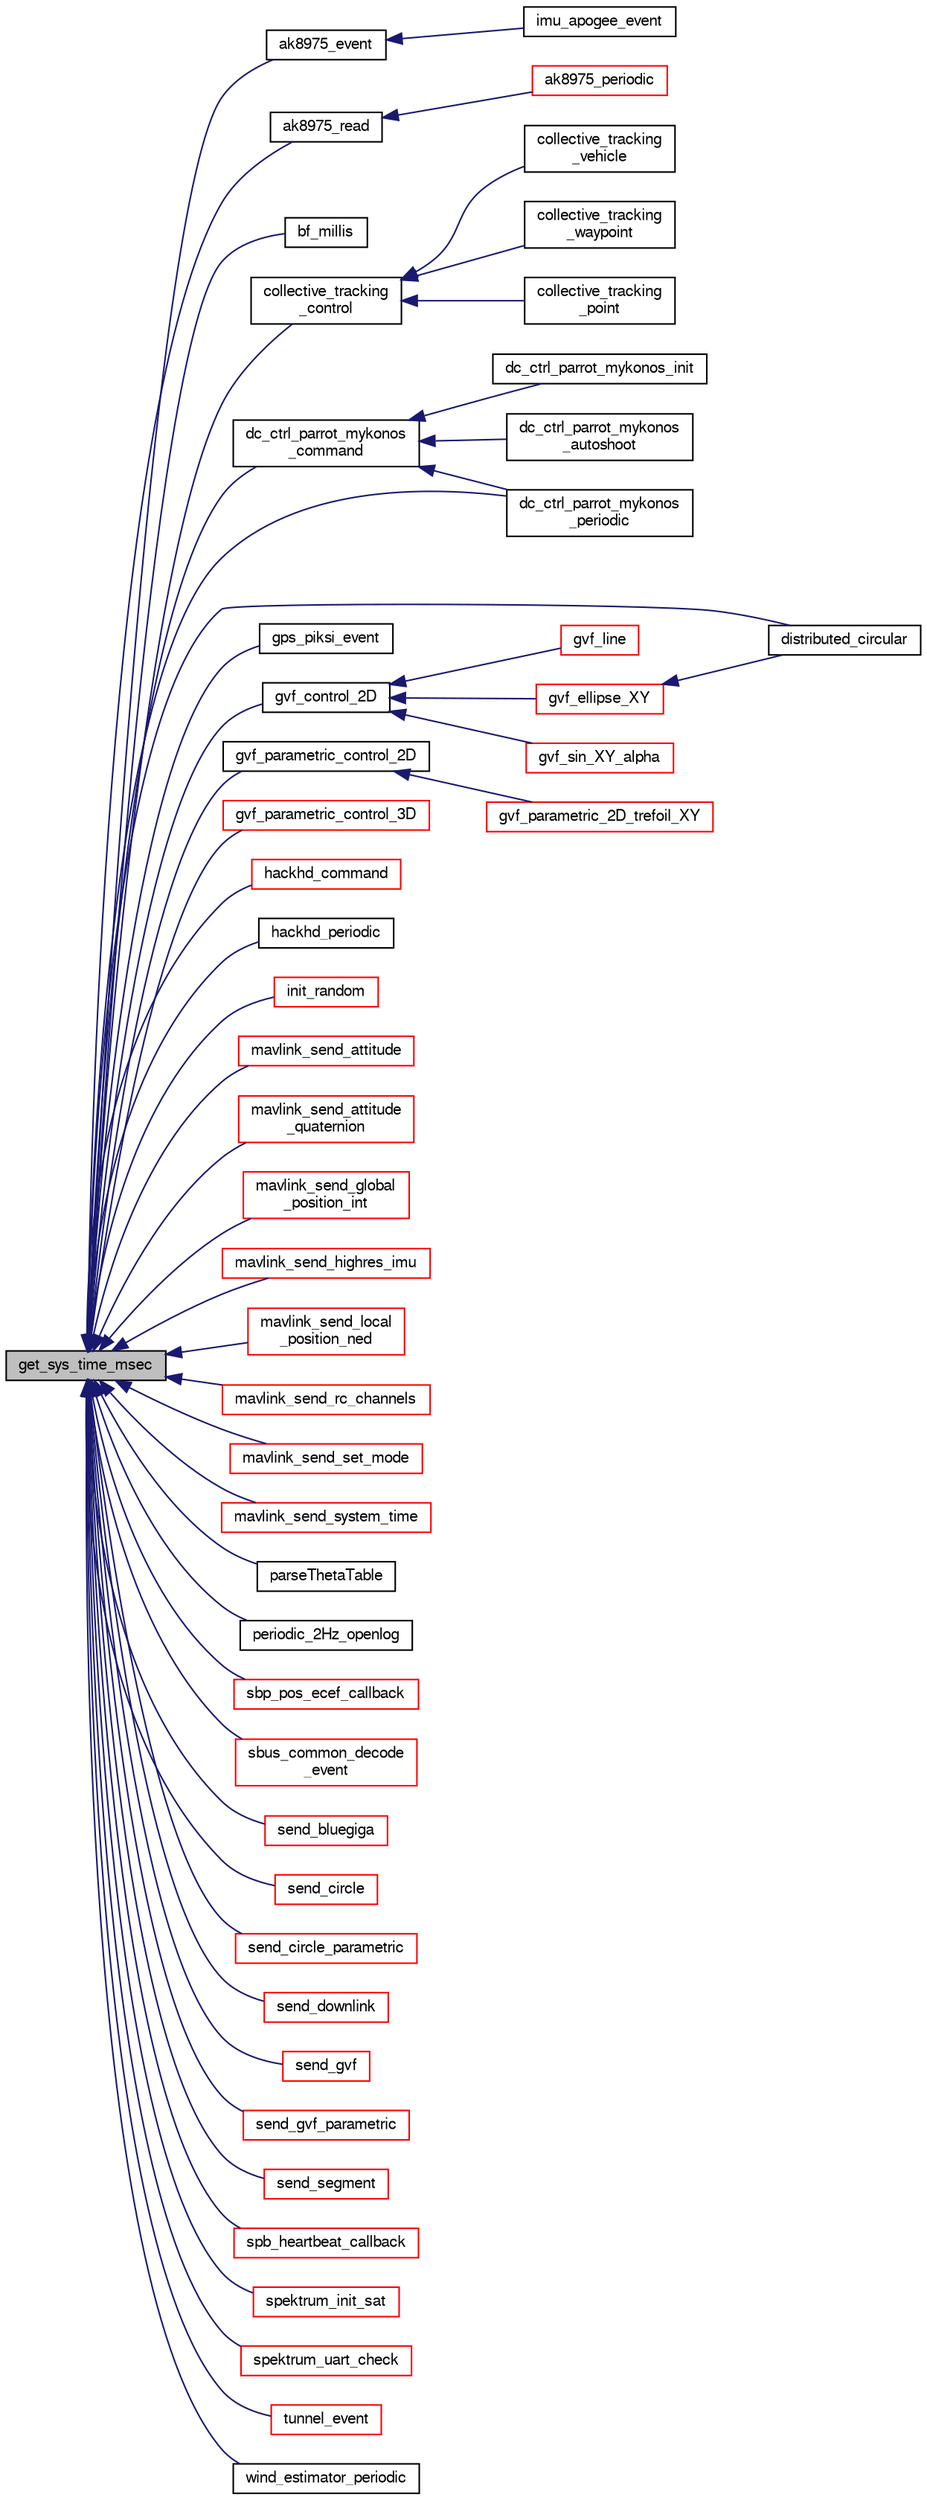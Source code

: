digraph "get_sys_time_msec"
{
  edge [fontname="FreeSans",fontsize="10",labelfontname="FreeSans",labelfontsize="10"];
  node [fontname="FreeSans",fontsize="10",shape=record];
  rankdir="LR";
  Node1 [label="get_sys_time_msec",height=0.2,width=0.4,color="black", fillcolor="grey75", style="filled", fontcolor="black"];
  Node1 -> Node2 [dir="back",color="midnightblue",fontsize="10",style="solid",fontname="FreeSans"];
  Node2 [label="ak8975_event",height=0.2,width=0.4,color="black", fillcolor="white", style="filled",URL="$ak8975_8h.html#ab0f5eefeb80614ad955e79f5b34819eb"];
  Node2 -> Node3 [dir="back",color="midnightblue",fontsize="10",style="solid",fontname="FreeSans"];
  Node3 [label="imu_apogee_event",height=0.2,width=0.4,color="black", fillcolor="white", style="filled",URL="$imu__apogee_8h.html#a60395d55d1c3bbb3773a3bc79f210884"];
  Node1 -> Node4 [dir="back",color="midnightblue",fontsize="10",style="solid",fontname="FreeSans"];
  Node4 [label="ak8975_read",height=0.2,width=0.4,color="black", fillcolor="white", style="filled",URL="$ak8975_8h.html#a25e38416f60c0c4259422d2a6fc48ebc"];
  Node4 -> Node5 [dir="back",color="midnightblue",fontsize="10",style="solid",fontname="FreeSans"];
  Node5 [label="ak8975_periodic",height=0.2,width=0.4,color="red", fillcolor="white", style="filled",URL="$ak8975_8h.html#a7b73b518a35a483897c7b6691fdeb86d",tooltip="convenience function: read or start configuration if not already initialized "];
  Node1 -> Node6 [dir="back",color="midnightblue",fontsize="10",style="solid",fontname="FreeSans"];
  Node6 [label="bf_millis",height=0.2,width=0.4,color="black", fillcolor="white", style="filled",URL="$cc2500__compat_8h.html#aa2dc70526e6d3d2eb6c4c392835bdcd7"];
  Node1 -> Node7 [dir="back",color="midnightblue",fontsize="10",style="solid",fontname="FreeSans"];
  Node7 [label="collective_tracking\l_control",height=0.2,width=0.4,color="black", fillcolor="white", style="filled",URL="$ctc_8h.html#a03d5c465a0472d27b89a510004d97daa"];
  Node7 -> Node8 [dir="back",color="midnightblue",fontsize="10",style="solid",fontname="FreeSans"];
  Node8 [label="collective_tracking\l_vehicle",height=0.2,width=0.4,color="black", fillcolor="white", style="filled",URL="$ctc_8h.html#a41ca7da4e74a84c337b7713fddec8e72"];
  Node7 -> Node9 [dir="back",color="midnightblue",fontsize="10",style="solid",fontname="FreeSans"];
  Node9 [label="collective_tracking\l_waypoint",height=0.2,width=0.4,color="black", fillcolor="white", style="filled",URL="$ctc_8h.html#a451e8b5e8f347609d956627d23fd696c"];
  Node7 -> Node10 [dir="back",color="midnightblue",fontsize="10",style="solid",fontname="FreeSans"];
  Node10 [label="collective_tracking\l_point",height=0.2,width=0.4,color="black", fillcolor="white", style="filled",URL="$ctc_8h.html#af71daf9fe6be839881aea3db9e8ba838"];
  Node1 -> Node11 [dir="back",color="midnightblue",fontsize="10",style="solid",fontname="FreeSans"];
  Node11 [label="dc_ctrl_parrot_mykonos\l_command",height=0.2,width=0.4,color="black", fillcolor="white", style="filled",URL="$dc__ctrl__parrot__mykonos_8h.html#ada25bf7434ae8e4368a55698a470b1c6"];
  Node11 -> Node12 [dir="back",color="midnightblue",fontsize="10",style="solid",fontname="FreeSans"];
  Node12 [label="dc_ctrl_parrot_mykonos_init",height=0.2,width=0.4,color="black", fillcolor="white", style="filled",URL="$dc__ctrl__parrot__mykonos_8h.html#a5f12cc642fc45d8ef0382632277ce0d4"];
  Node11 -> Node13 [dir="back",color="midnightblue",fontsize="10",style="solid",fontname="FreeSans"];
  Node13 [label="dc_ctrl_parrot_mykonos\l_periodic",height=0.2,width=0.4,color="black", fillcolor="white", style="filled",URL="$dc__ctrl__parrot__mykonos_8h.html#ae52444c010f1799ff182538c5c059355"];
  Node11 -> Node14 [dir="back",color="midnightblue",fontsize="10",style="solid",fontname="FreeSans"];
  Node14 [label="dc_ctrl_parrot_mykonos\l_autoshoot",height=0.2,width=0.4,color="black", fillcolor="white", style="filled",URL="$dc__ctrl__parrot__mykonos_8h.html#a4b0793ac6b99c52fcfd7fa9fda02cfda"];
  Node1 -> Node13 [dir="back",color="midnightblue",fontsize="10",style="solid",fontname="FreeSans"];
  Node1 -> Node15 [dir="back",color="midnightblue",fontsize="10",style="solid",fontname="FreeSans"];
  Node15 [label="distributed_circular",height=0.2,width=0.4,color="black", fillcolor="white", style="filled",URL="$dcf_8h.html#af9b1e37124f7524c47f9e4621d1e7c98"];
  Node1 -> Node16 [dir="back",color="midnightblue",fontsize="10",style="solid",fontname="FreeSans"];
  Node16 [label="gps_piksi_event",height=0.2,width=0.4,color="black", fillcolor="white", style="filled",URL="$gps__piksi_8h.html#a2a11e7df7bcc31ab10141f020bd6f729"];
  Node1 -> Node17 [dir="back",color="midnightblue",fontsize="10",style="solid",fontname="FreeSans"];
  Node17 [label="gvf_control_2D",height=0.2,width=0.4,color="black", fillcolor="white", style="filled",URL="$gvf_8h.html#abb4d98f4686f18ac9111291ba7afda77"];
  Node17 -> Node18 [dir="back",color="midnightblue",fontsize="10",style="solid",fontname="FreeSans"];
  Node18 [label="gvf_line",height=0.2,width=0.4,color="red", fillcolor="white", style="filled",URL="$gvf_8c.html#aca22fe13ba4f5c352bb27b001010c43f"];
  Node17 -> Node19 [dir="back",color="midnightblue",fontsize="10",style="solid",fontname="FreeSans"];
  Node19 [label="gvf_ellipse_XY",height=0.2,width=0.4,color="red", fillcolor="white", style="filled",URL="$gvf_8h.html#ad4ac74c3e1ae77e925a16e7f6ca93c34"];
  Node19 -> Node15 [dir="back",color="midnightblue",fontsize="10",style="solid",fontname="FreeSans"];
  Node17 -> Node20 [dir="back",color="midnightblue",fontsize="10",style="solid",fontname="FreeSans"];
  Node20 [label="gvf_sin_XY_alpha",height=0.2,width=0.4,color="red", fillcolor="white", style="filled",URL="$gvf_8h.html#a9af1a61d98cb2c59282573ecadeb364d"];
  Node1 -> Node21 [dir="back",color="midnightblue",fontsize="10",style="solid",fontname="FreeSans"];
  Node21 [label="gvf_parametric_control_2D",height=0.2,width=0.4,color="black", fillcolor="white", style="filled",URL="$gvf__parametric_8h.html#a0bf257db90fb490ee9a81e2b11bf4ff0"];
  Node21 -> Node22 [dir="back",color="midnightblue",fontsize="10",style="solid",fontname="FreeSans"];
  Node22 [label="gvf_parametric_2D_trefoil_XY",height=0.2,width=0.4,color="red", fillcolor="white", style="filled",URL="$gvf__parametric_8h.html#a6c8f08d6af72cdf0464bb4e5d045e468",tooltip="2D TRAJECTORIES "];
  Node1 -> Node23 [dir="back",color="midnightblue",fontsize="10",style="solid",fontname="FreeSans"];
  Node23 [label="gvf_parametric_control_3D",height=0.2,width=0.4,color="red", fillcolor="white", style="filled",URL="$gvf__parametric_8h.html#a03440442b6ccf59e11311446f386186e"];
  Node1 -> Node24 [dir="back",color="midnightblue",fontsize="10",style="solid",fontname="FreeSans"];
  Node24 [label="hackhd_command",height=0.2,width=0.4,color="red", fillcolor="white", style="filled",URL="$hackhd_8h.html#af32d92b29b1c7179834f3877c59069d1"];
  Node1 -> Node25 [dir="back",color="midnightblue",fontsize="10",style="solid",fontname="FreeSans"];
  Node25 [label="hackhd_periodic",height=0.2,width=0.4,color="black", fillcolor="white", style="filled",URL="$hackhd_8h.html#ac07236a110fadf7ca828e1c2969b4c06"];
  Node1 -> Node26 [dir="back",color="midnightblue",fontsize="10",style="solid",fontname="FreeSans"];
  Node26 [label="init_random",height=0.2,width=0.4,color="red", fillcolor="white", style="filled",URL="$pprz__random_8h.html#a694be11ffe08b609fe1b268a9e469aa2"];
  Node1 -> Node27 [dir="back",color="midnightblue",fontsize="10",style="solid",fontname="FreeSans"];
  Node27 [label="mavlink_send_attitude",height=0.2,width=0.4,color="red", fillcolor="white", style="filled",URL="$mavlink_8c.html#acf9dbe1c46aa63331ca93c34f1a73a9a",tooltip="Send the attitude. "];
  Node1 -> Node28 [dir="back",color="midnightblue",fontsize="10",style="solid",fontname="FreeSans"];
  Node28 [label="mavlink_send_attitude\l_quaternion",height=0.2,width=0.4,color="red", fillcolor="white", style="filled",URL="$mavlink_8c.html#a6a99bc39299168db89d0b0ad07375cfb"];
  Node1 -> Node29 [dir="back",color="midnightblue",fontsize="10",style="solid",fontname="FreeSans"];
  Node29 [label="mavlink_send_global\l_position_int",height=0.2,width=0.4,color="red", fillcolor="white", style="filled",URL="$mavlink_8c.html#a69b29097db843b873c8b348c837cfd03"];
  Node1 -> Node30 [dir="back",color="midnightblue",fontsize="10",style="solid",fontname="FreeSans"];
  Node30 [label="mavlink_send_highres_imu",height=0.2,width=0.4,color="red", fillcolor="white", style="filled",URL="$jevois__mavlink_8c.html#aab409a1c2cff3fdcd6338918e3d7c17c"];
  Node1 -> Node31 [dir="back",color="midnightblue",fontsize="10",style="solid",fontname="FreeSans"];
  Node31 [label="mavlink_send_local\l_position_ned",height=0.2,width=0.4,color="red", fillcolor="white", style="filled",URL="$mavlink_8c.html#acf27b8ebaf73137224cee8453df530a8"];
  Node1 -> Node32 [dir="back",color="midnightblue",fontsize="10",style="solid",fontname="FreeSans"];
  Node32 [label="mavlink_send_rc_channels",height=0.2,width=0.4,color="red", fillcolor="white", style="filled",URL="$mavlink_8c.html#aa724c38fa2b73a866f85cf747f3bc72f"];
  Node1 -> Node33 [dir="back",color="midnightblue",fontsize="10",style="solid",fontname="FreeSans"];
  Node33 [label="mavlink_send_set_mode",height=0.2,width=0.4,color="red", fillcolor="white", style="filled",URL="$jevois__mavlink_8c.html#a6ce7b0cb528d8cbd69451a201f83c1f5"];
  Node1 -> Node34 [dir="back",color="midnightblue",fontsize="10",style="solid",fontname="FreeSans"];
  Node34 [label="mavlink_send_system_time",height=0.2,width=0.4,color="red", fillcolor="white", style="filled",URL="$mavlink_8c.html#a160010097f6fb718c579d8470a9d72cf",tooltip="Send SYSTEM_TIME. "];
  Node1 -> Node35 [dir="back",color="midnightblue",fontsize="10",style="solid",fontname="FreeSans"];
  Node35 [label="parseThetaTable",height=0.2,width=0.4,color="black", fillcolor="white", style="filled",URL="$dcf_8h.html#a8cddd90483f6005768648781de1fda56"];
  Node1 -> Node36 [dir="back",color="midnightblue",fontsize="10",style="solid",fontname="FreeSans"];
  Node36 [label="periodic_2Hz_openlog",height=0.2,width=0.4,color="black", fillcolor="white", style="filled",URL="$openlog_8h.html#ab34b243a201c81bc8858b79c2c37bb58"];
  Node1 -> Node37 [dir="back",color="midnightblue",fontsize="10",style="solid",fontname="FreeSans"];
  Node37 [label="sbp_pos_ecef_callback",height=0.2,width=0.4,color="red", fillcolor="white", style="filled",URL="$gps__piksi_8c.html#adc6ac5fcbd5eb39085654a667030c5b7"];
  Node1 -> Node38 [dir="back",color="midnightblue",fontsize="10",style="solid",fontname="FreeSans"];
  Node38 [label="sbus_common_decode\l_event",height=0.2,width=0.4,color="red", fillcolor="white", style="filled",URL="$sbus__common_8h.html#ae8a17057cacb6e3b645d16793db3e21f",tooltip="Decoding event function. "];
  Node1 -> Node39 [dir="back",color="midnightblue",fontsize="10",style="solid",fontname="FreeSans"];
  Node39 [label="send_bluegiga",height=0.2,width=0.4,color="red", fillcolor="white", style="filled",URL="$bluegiga_8c.html#a165b54a5aa12b2f3b4870838bdcd40e9"];
  Node1 -> Node40 [dir="back",color="midnightblue",fontsize="10",style="solid",fontname="FreeSans"];
  Node40 [label="send_circle",height=0.2,width=0.4,color="red", fillcolor="white", style="filled",URL="$gvf_8c.html#a85eca54f8ec2b08e0bbf90661612ed7c"];
  Node1 -> Node41 [dir="back",color="midnightblue",fontsize="10",style="solid",fontname="FreeSans"];
  Node41 [label="send_circle_parametric",height=0.2,width=0.4,color="red", fillcolor="white", style="filled",URL="$gvf__parametric_8cpp.html#ad0e2c86a9c62da247455753eef1bbb16"];
  Node1 -> Node42 [dir="back",color="midnightblue",fontsize="10",style="solid",fontname="FreeSans"];
  Node42 [label="send_downlink",height=0.2,width=0.4,color="red", fillcolor="white", style="filled",URL="$downlink_8c.html#af23b2b19aabf230dd8e4bb719c3d4f34"];
  Node1 -> Node43 [dir="back",color="midnightblue",fontsize="10",style="solid",fontname="FreeSans"];
  Node43 [label="send_gvf",height=0.2,width=0.4,color="red", fillcolor="white", style="filled",URL="$gvf_8c.html#a7a131ef55dab41432c867c190f721656"];
  Node1 -> Node44 [dir="back",color="midnightblue",fontsize="10",style="solid",fontname="FreeSans"];
  Node44 [label="send_gvf_parametric",height=0.2,width=0.4,color="red", fillcolor="white", style="filled",URL="$gvf__parametric_8cpp.html#a86e19a8931ddd3bff1444785e073677d"];
  Node1 -> Node45 [dir="back",color="midnightblue",fontsize="10",style="solid",fontname="FreeSans"];
  Node45 [label="send_segment",height=0.2,width=0.4,color="red", fillcolor="white", style="filled",URL="$gvf_8c.html#aba649a025aa04b4a2ed1a655b1aa8cbc"];
  Node1 -> Node46 [dir="back",color="midnightblue",fontsize="10",style="solid",fontname="FreeSans"];
  Node46 [label="spb_heartbeat_callback",height=0.2,width=0.4,color="red", fillcolor="white", style="filled",URL="$gps__piksi_8c.html#a7eaf9070f9bdcf0ecfb9efe570ece699"];
  Node1 -> Node47 [dir="back",color="midnightblue",fontsize="10",style="solid",fontname="FreeSans"];
  Node47 [label="spektrum_init_sat",height=0.2,width=0.4,color="red", fillcolor="white", style="filled",URL="$spektrum_8c.html#afe87961ad559223aa08667212779bf34",tooltip="Initialize a spektrum sattelite. "];
  Node1 -> Node48 [dir="back",color="midnightblue",fontsize="10",style="solid",fontname="FreeSans"];
  Node48 [label="spektrum_uart_check",height=0.2,width=0.4,color="red", fillcolor="white", style="filled",URL="$spektrum_8c.html#afebdc3762796f2ec8438dc9877f06d1b",tooltip="Check bytes on the UART. "];
  Node1 -> Node49 [dir="back",color="midnightblue",fontsize="10",style="solid",fontname="FreeSans"];
  Node49 [label="tunnel_event",height=0.2,width=0.4,color="red", fillcolor="white", style="filled",URL="$usb__tunnel_8c.html#a716cf006b01443e43d0c22bace6803c6"];
  Node1 -> Node50 [dir="back",color="midnightblue",fontsize="10",style="solid",fontname="FreeSans"];
  Node50 [label="wind_estimator_periodic",height=0.2,width=0.4,color="black", fillcolor="white", style="filled",URL="$wind__estimator_8h.html#a0a4f52d63873704d3581f69f44d71751"];
}
